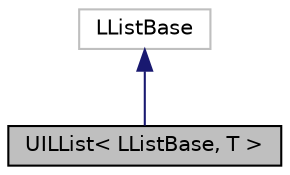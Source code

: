 digraph "UILList&lt; LListBase, T &gt;"
{
  bgcolor="transparent";
  edge [fontname="Helvetica",fontsize="10",labelfontname="Helvetica",labelfontsize="10"];
  node [fontname="Helvetica",fontsize="10",shape=record];
  Node209 [label="UILList\< LListBase, T \>",height=0.2,width=0.4,color="black", fillcolor="grey75", style="filled", fontcolor="black"];
  Node210 -> Node209 [dir="back",color="midnightblue",fontsize="10",style="solid",fontname="Helvetica"];
  Node210 [label="LListBase",height=0.2,width=0.4,color="grey75"];
}
